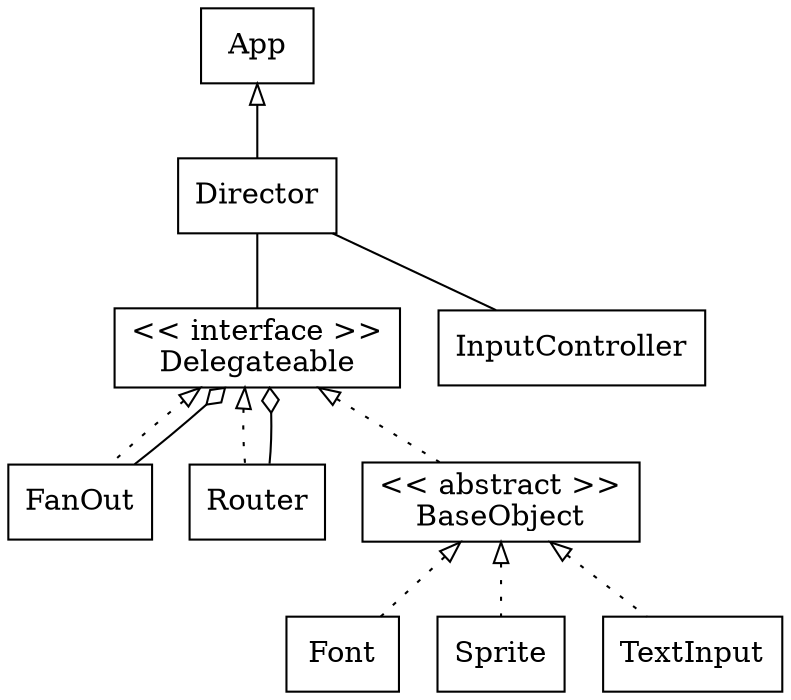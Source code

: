 digraph G {
    node [shape=box]

    subgraph extends {
        edge [dir=back, arrowtail=onormal]
        App -> Director
    }

    subgraph aggregations {
        edge [arrowhead=odiamond]
        FanOut -> Delegateable
        Router -> Delegateable
    }

    subgraph relations {
        edge [arrowhead=none]
        Director -> Delegateable [weight=8]
        Director -> InputController
    }

    subgraph implements {
        edge [style=dotted, dir=back, arrowtail=onormal]
        BaseObject -> Font
        BaseObject -> Sprite
        BaseObject -> TextInput
        Delegateable -> BaseObject
        Delegateable -> FanOut
        Delegateable -> Router
    }

    BaseObject [label="<< abstract >>\nBaseObject"]
    Delegateable [label="<< interface >>\nDelegateable"]
}
